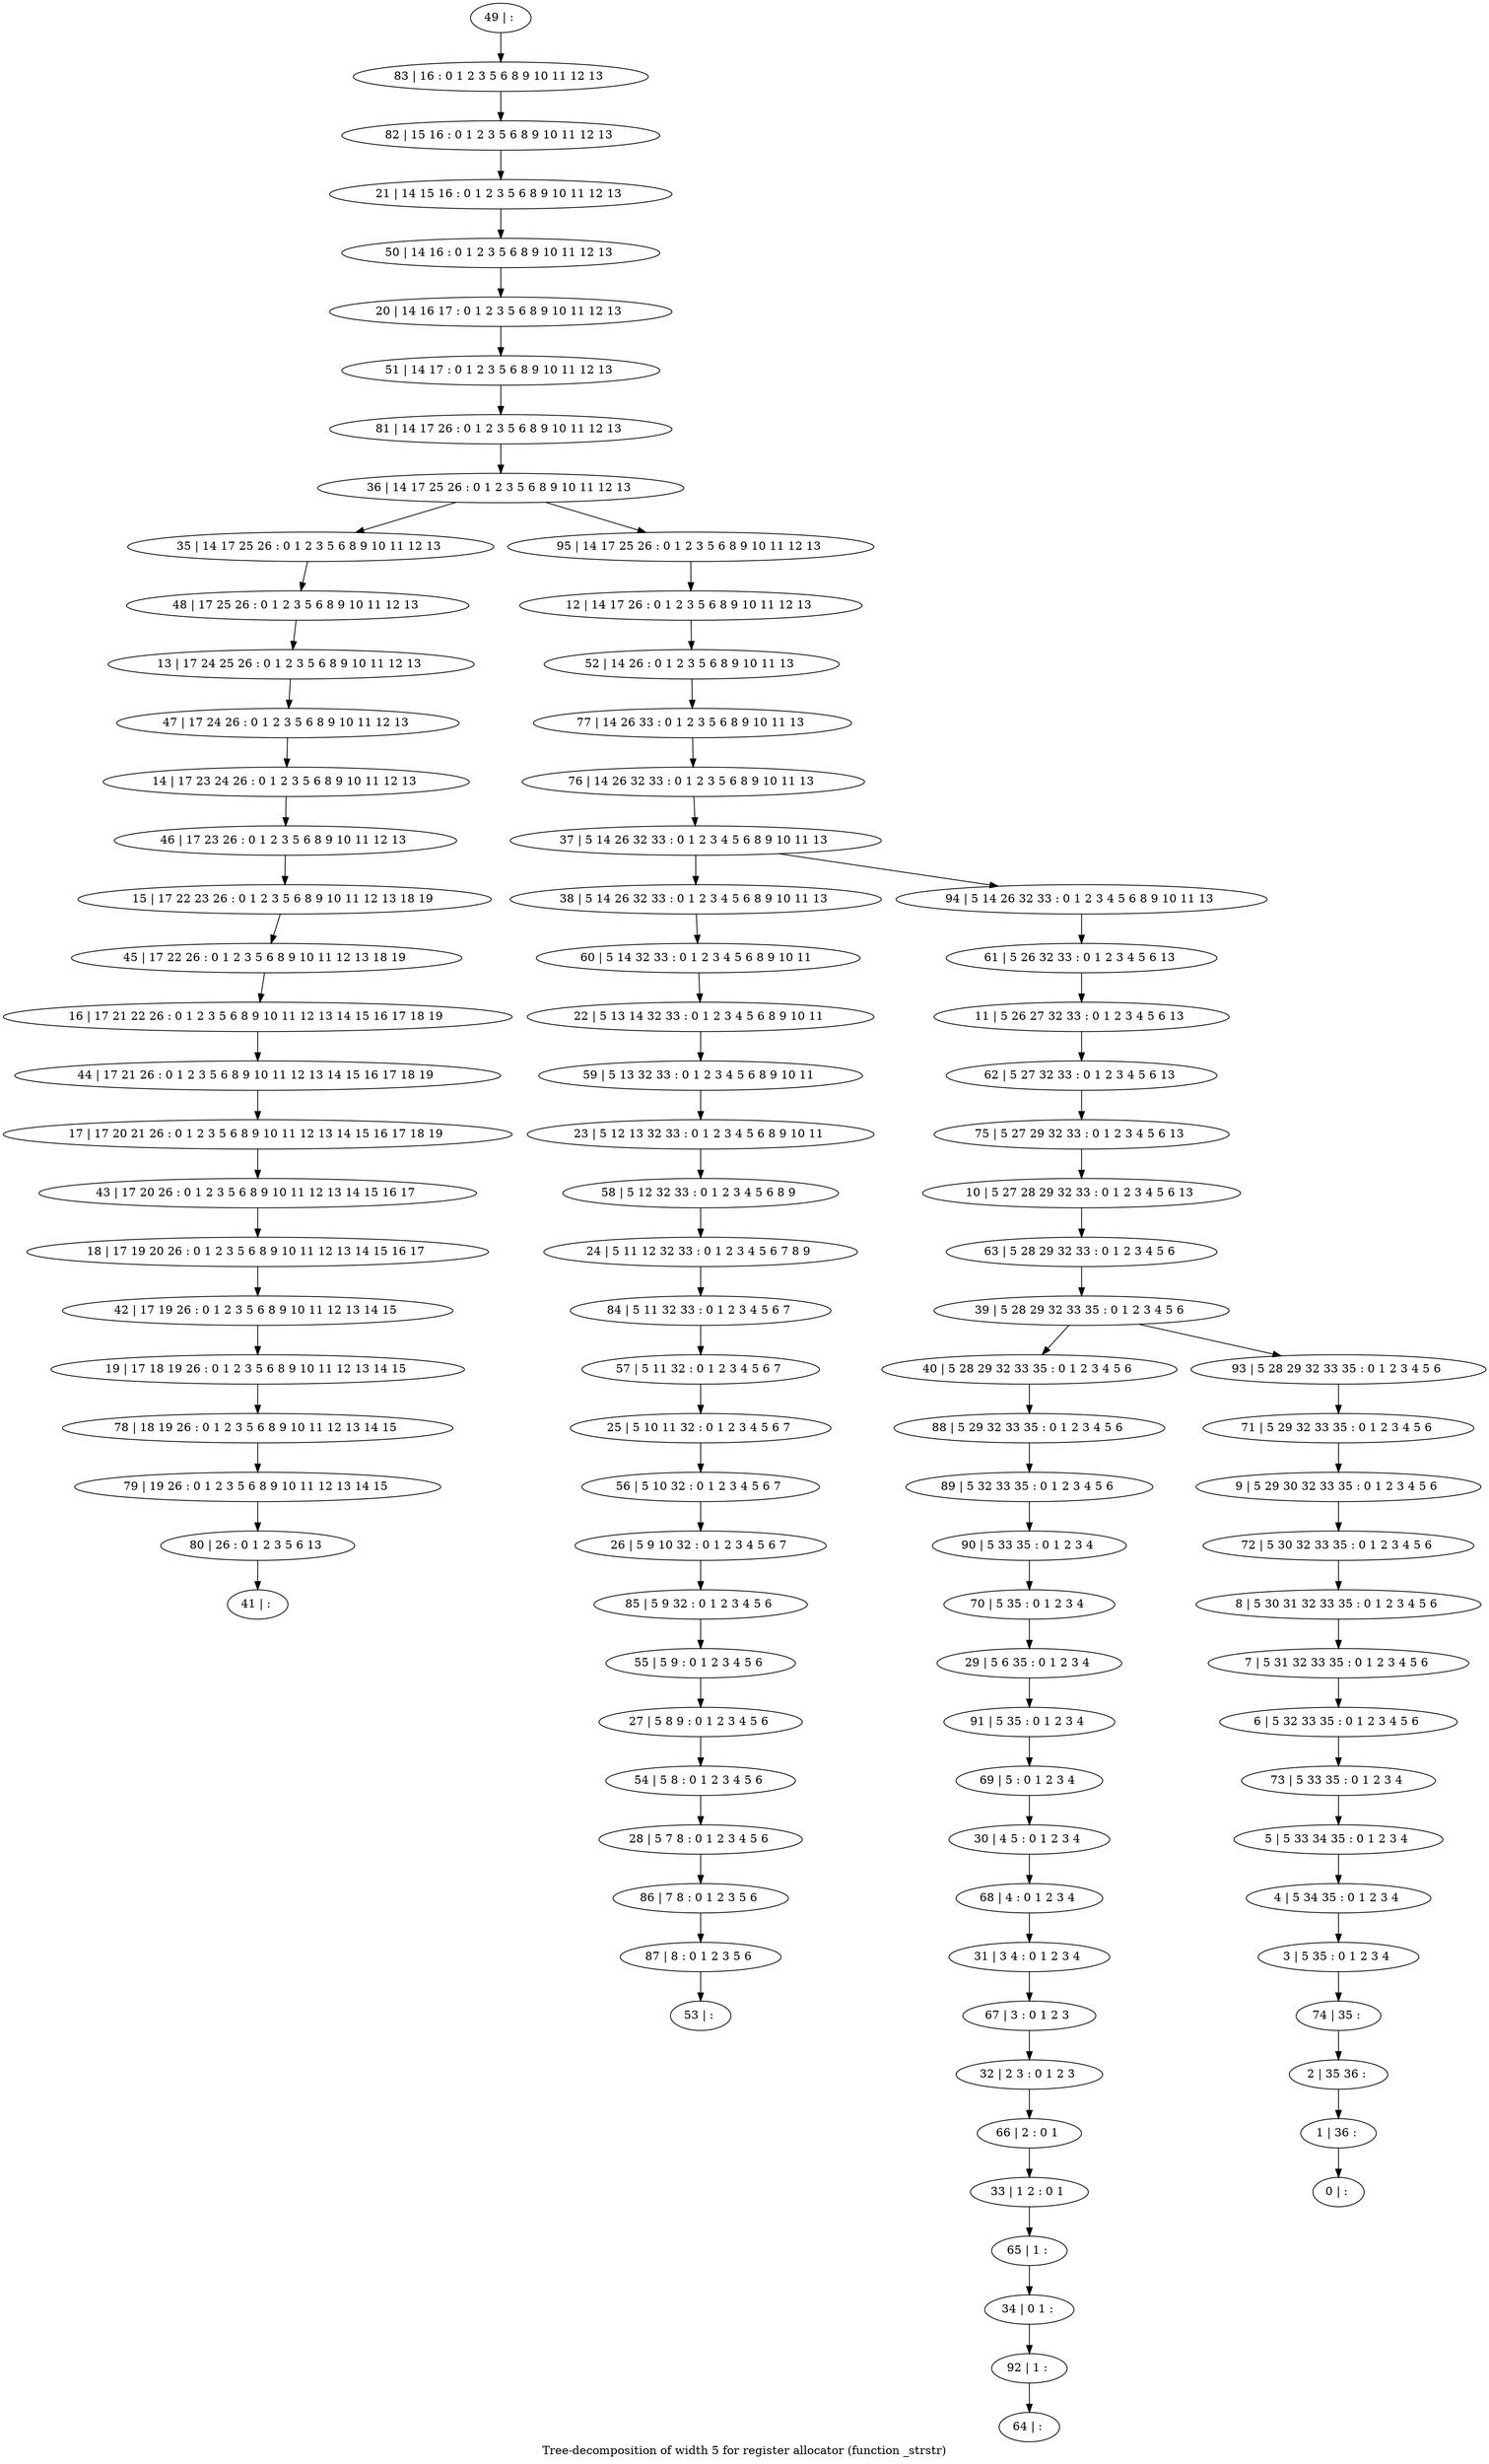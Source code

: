 digraph G {
graph [label="Tree-decomposition of width 5 for register allocator (function _strstr)"]
0[label="0 | : "];
1[label="1 | 36 : "];
2[label="2 | 35 36 : "];
3[label="3 | 5 35 : 0 1 2 3 4 "];
4[label="4 | 5 34 35 : 0 1 2 3 4 "];
5[label="5 | 5 33 34 35 : 0 1 2 3 4 "];
6[label="6 | 5 32 33 35 : 0 1 2 3 4 5 6 "];
7[label="7 | 5 31 32 33 35 : 0 1 2 3 4 5 6 "];
8[label="8 | 5 30 31 32 33 35 : 0 1 2 3 4 5 6 "];
9[label="9 | 5 29 30 32 33 35 : 0 1 2 3 4 5 6 "];
10[label="10 | 5 27 28 29 32 33 : 0 1 2 3 4 5 6 13 "];
11[label="11 | 5 26 27 32 33 : 0 1 2 3 4 5 6 13 "];
12[label="12 | 14 17 26 : 0 1 2 3 5 6 8 9 10 11 12 13 "];
13[label="13 | 17 24 25 26 : 0 1 2 3 5 6 8 9 10 11 12 13 "];
14[label="14 | 17 23 24 26 : 0 1 2 3 5 6 8 9 10 11 12 13 "];
15[label="15 | 17 22 23 26 : 0 1 2 3 5 6 8 9 10 11 12 13 18 19 "];
16[label="16 | 17 21 22 26 : 0 1 2 3 5 6 8 9 10 11 12 13 14 15 16 17 18 19 "];
17[label="17 | 17 20 21 26 : 0 1 2 3 5 6 8 9 10 11 12 13 14 15 16 17 18 19 "];
18[label="18 | 17 19 20 26 : 0 1 2 3 5 6 8 9 10 11 12 13 14 15 16 17 "];
19[label="19 | 17 18 19 26 : 0 1 2 3 5 6 8 9 10 11 12 13 14 15 "];
20[label="20 | 14 16 17 : 0 1 2 3 5 6 8 9 10 11 12 13 "];
21[label="21 | 14 15 16 : 0 1 2 3 5 6 8 9 10 11 12 13 "];
22[label="22 | 5 13 14 32 33 : 0 1 2 3 4 5 6 8 9 10 11 "];
23[label="23 | 5 12 13 32 33 : 0 1 2 3 4 5 6 8 9 10 11 "];
24[label="24 | 5 11 12 32 33 : 0 1 2 3 4 5 6 7 8 9 "];
25[label="25 | 5 10 11 32 : 0 1 2 3 4 5 6 7 "];
26[label="26 | 5 9 10 32 : 0 1 2 3 4 5 6 7 "];
27[label="27 | 5 8 9 : 0 1 2 3 4 5 6 "];
28[label="28 | 5 7 8 : 0 1 2 3 4 5 6 "];
29[label="29 | 5 6 35 : 0 1 2 3 4 "];
30[label="30 | 4 5 : 0 1 2 3 4 "];
31[label="31 | 3 4 : 0 1 2 3 4 "];
32[label="32 | 2 3 : 0 1 2 3 "];
33[label="33 | 1 2 : 0 1 "];
34[label="34 | 0 1 : "];
35[label="35 | 14 17 25 26 : 0 1 2 3 5 6 8 9 10 11 12 13 "];
36[label="36 | 14 17 25 26 : 0 1 2 3 5 6 8 9 10 11 12 13 "];
37[label="37 | 5 14 26 32 33 : 0 1 2 3 4 5 6 8 9 10 11 13 "];
38[label="38 | 5 14 26 32 33 : 0 1 2 3 4 5 6 8 9 10 11 13 "];
39[label="39 | 5 28 29 32 33 35 : 0 1 2 3 4 5 6 "];
40[label="40 | 5 28 29 32 33 35 : 0 1 2 3 4 5 6 "];
41[label="41 | : "];
42[label="42 | 17 19 26 : 0 1 2 3 5 6 8 9 10 11 12 13 14 15 "];
43[label="43 | 17 20 26 : 0 1 2 3 5 6 8 9 10 11 12 13 14 15 16 17 "];
44[label="44 | 17 21 26 : 0 1 2 3 5 6 8 9 10 11 12 13 14 15 16 17 18 19 "];
45[label="45 | 17 22 26 : 0 1 2 3 5 6 8 9 10 11 12 13 18 19 "];
46[label="46 | 17 23 26 : 0 1 2 3 5 6 8 9 10 11 12 13 "];
47[label="47 | 17 24 26 : 0 1 2 3 5 6 8 9 10 11 12 13 "];
48[label="48 | 17 25 26 : 0 1 2 3 5 6 8 9 10 11 12 13 "];
49[label="49 | : "];
50[label="50 | 14 16 : 0 1 2 3 5 6 8 9 10 11 12 13 "];
51[label="51 | 14 17 : 0 1 2 3 5 6 8 9 10 11 12 13 "];
52[label="52 | 14 26 : 0 1 2 3 5 6 8 9 10 11 13 "];
53[label="53 | : "];
54[label="54 | 5 8 : 0 1 2 3 4 5 6 "];
55[label="55 | 5 9 : 0 1 2 3 4 5 6 "];
56[label="56 | 5 10 32 : 0 1 2 3 4 5 6 7 "];
57[label="57 | 5 11 32 : 0 1 2 3 4 5 6 7 "];
58[label="58 | 5 12 32 33 : 0 1 2 3 4 5 6 8 9 "];
59[label="59 | 5 13 32 33 : 0 1 2 3 4 5 6 8 9 10 11 "];
60[label="60 | 5 14 32 33 : 0 1 2 3 4 5 6 8 9 10 11 "];
61[label="61 | 5 26 32 33 : 0 1 2 3 4 5 6 13 "];
62[label="62 | 5 27 32 33 : 0 1 2 3 4 5 6 13 "];
63[label="63 | 5 28 29 32 33 : 0 1 2 3 4 5 6 "];
64[label="64 | : "];
65[label="65 | 1 : "];
66[label="66 | 2 : 0 1 "];
67[label="67 | 3 : 0 1 2 3 "];
68[label="68 | 4 : 0 1 2 3 4 "];
69[label="69 | 5 : 0 1 2 3 4 "];
70[label="70 | 5 35 : 0 1 2 3 4 "];
71[label="71 | 5 29 32 33 35 : 0 1 2 3 4 5 6 "];
72[label="72 | 5 30 32 33 35 : 0 1 2 3 4 5 6 "];
73[label="73 | 5 33 35 : 0 1 2 3 4 "];
74[label="74 | 35 : "];
75[label="75 | 5 27 29 32 33 : 0 1 2 3 4 5 6 13 "];
76[label="76 | 14 26 32 33 : 0 1 2 3 5 6 8 9 10 11 13 "];
77[label="77 | 14 26 33 : 0 1 2 3 5 6 8 9 10 11 13 "];
78[label="78 | 18 19 26 : 0 1 2 3 5 6 8 9 10 11 12 13 14 15 "];
79[label="79 | 19 26 : 0 1 2 3 5 6 8 9 10 11 12 13 14 15 "];
80[label="80 | 26 : 0 1 2 3 5 6 13 "];
81[label="81 | 14 17 26 : 0 1 2 3 5 6 8 9 10 11 12 13 "];
82[label="82 | 15 16 : 0 1 2 3 5 6 8 9 10 11 12 13 "];
83[label="83 | 16 : 0 1 2 3 5 6 8 9 10 11 12 13 "];
84[label="84 | 5 11 32 33 : 0 1 2 3 4 5 6 7 "];
85[label="85 | 5 9 32 : 0 1 2 3 4 5 6 "];
86[label="86 | 7 8 : 0 1 2 3 5 6 "];
87[label="87 | 8 : 0 1 2 3 5 6 "];
88[label="88 | 5 29 32 33 35 : 0 1 2 3 4 5 6 "];
89[label="89 | 5 32 33 35 : 0 1 2 3 4 5 6 "];
90[label="90 | 5 33 35 : 0 1 2 3 4 "];
91[label="91 | 5 35 : 0 1 2 3 4 "];
92[label="92 | 1 : "];
93[label="93 | 5 28 29 32 33 35 : 0 1 2 3 4 5 6 "];
94[label="94 | 5 14 26 32 33 : 0 1 2 3 4 5 6 8 9 10 11 13 "];
95[label="95 | 14 17 25 26 : 0 1 2 3 5 6 8 9 10 11 12 13 "];
42->19 ;
18->42 ;
43->18 ;
17->43 ;
44->17 ;
16->44 ;
45->16 ;
15->45 ;
46->15 ;
14->46 ;
47->14 ;
13->47 ;
48->13 ;
35->48 ;
54->28 ;
27->54 ;
55->27 ;
56->26 ;
25->56 ;
57->25 ;
58->24 ;
23->58 ;
59->23 ;
22->59 ;
60->22 ;
38->60 ;
65->34 ;
33->65 ;
66->33 ;
32->66 ;
67->32 ;
31->67 ;
68->31 ;
30->68 ;
69->30 ;
70->29 ;
19->78 ;
78->79 ;
80->41 ;
79->80 ;
84->57 ;
24->84 ;
85->55 ;
26->85 ;
28->86 ;
87->53 ;
86->87 ;
40->88 ;
88->89 ;
90->70 ;
89->90 ;
91->69 ;
29->91 ;
92->64 ;
34->92 ;
49->83 ;
83->82 ;
82->21 ;
21->50 ;
50->20 ;
20->51 ;
51->81 ;
81->36 ;
12->52 ;
52->77 ;
77->76 ;
76->37 ;
61->11 ;
11->62 ;
62->75 ;
75->10 ;
10->63 ;
63->39 ;
71->9 ;
9->72 ;
72->8 ;
8->7 ;
7->6 ;
6->73 ;
73->5 ;
5->4 ;
4->3 ;
3->74 ;
74->2 ;
2->1 ;
1->0 ;
93->71 ;
94->61 ;
95->12 ;
39->40 ;
39->93 ;
37->38 ;
37->94 ;
36->35 ;
36->95 ;
}
